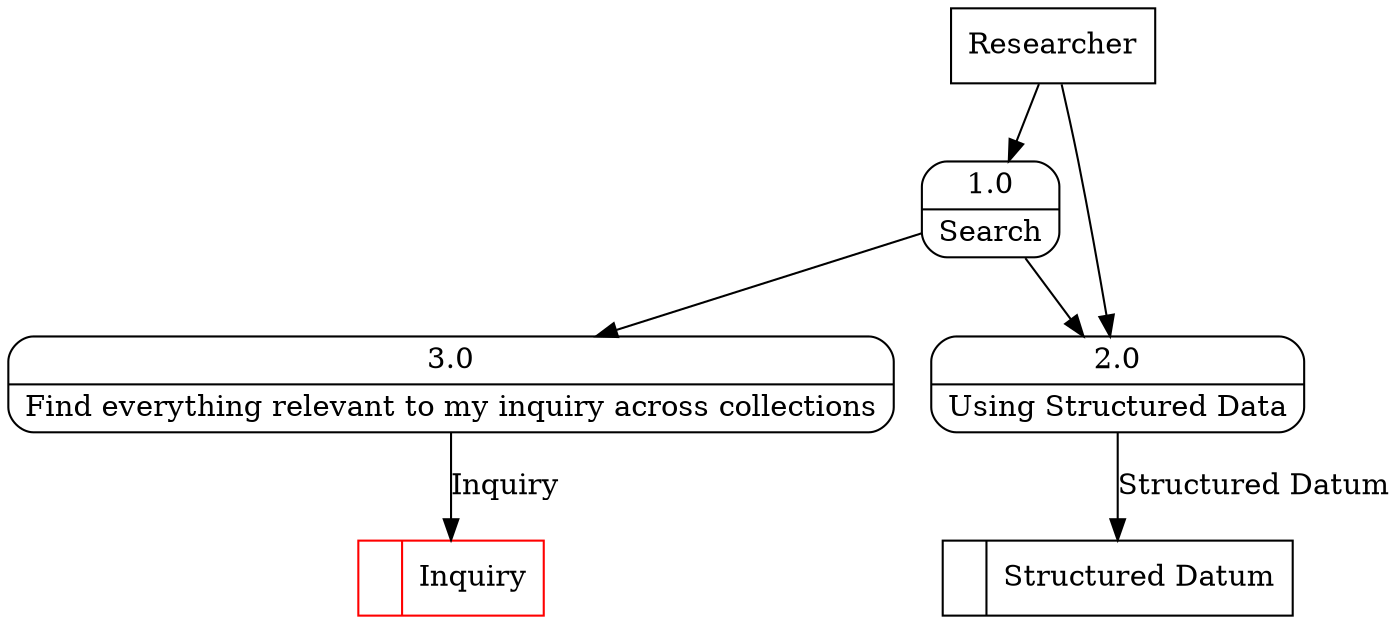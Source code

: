 digraph dfd2{ 
node[shape=record]
200 [label="<f0>  |<f1> Structured Datum " ];
201 [label="Researcher" shape=box];
202 [label="{<f0> 1.0|<f1> Search }" shape=Mrecord];
203 [label="{<f0> 2.0|<f1> Using Structured Data }" shape=Mrecord];
3 [label="{<f0> 3.0|<f1> Find everything relevant to my inquiry across collections }" shape=Mrecord];
202 -> 3
1001 [label="<f0>  |<f1> Inquiry " color=red];
3 -> 1001 [label="Inquiry"]
201 -> 202
201 -> 203
202 -> 203
203 -> 200 [label="Structured Datum"]
}